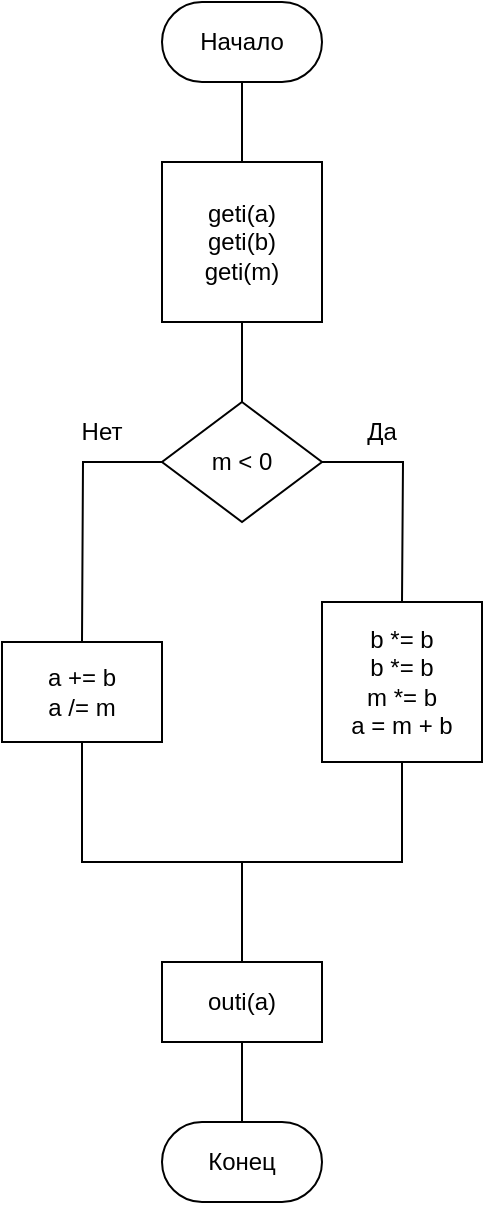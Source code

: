 <mxfile version="23.1.5" type="device">
  <diagram id="C5RBs43oDa-KdzZeNtuy" name="Page-1">
    <mxGraphModel dx="1085" dy="797" grid="1" gridSize="10" guides="1" tooltips="1" connect="1" arrows="1" fold="1" page="1" pageScale="1" pageWidth="827" pageHeight="1169" math="0" shadow="0">
      <root>
        <mxCell id="WIyWlLk6GJQsqaUBKTNV-0" />
        <mxCell id="WIyWlLk6GJQsqaUBKTNV-1" parent="WIyWlLk6GJQsqaUBKTNV-0" />
        <mxCell id="Am272emxzI2uM6hUtCL2-1" style="edgeStyle=orthogonalEdgeStyle;rounded=0;orthogonalLoop=1;jettySize=auto;html=1;endArrow=none;endFill=0;" edge="1" parent="WIyWlLk6GJQsqaUBKTNV-1" source="Am272emxzI2uM6hUtCL2-0">
          <mxGeometry relative="1" as="geometry">
            <mxPoint x="440" y="160" as="targetPoint" />
          </mxGeometry>
        </mxCell>
        <mxCell id="Am272emxzI2uM6hUtCL2-0" value="Начало" style="rounded=1;whiteSpace=wrap;html=1;arcSize=50;" vertex="1" parent="WIyWlLk6GJQsqaUBKTNV-1">
          <mxGeometry x="400" y="80" width="80" height="40" as="geometry" />
        </mxCell>
        <mxCell id="Am272emxzI2uM6hUtCL2-3" style="edgeStyle=orthogonalEdgeStyle;rounded=0;orthogonalLoop=1;jettySize=auto;html=1;endArrow=none;endFill=0;" edge="1" parent="WIyWlLk6GJQsqaUBKTNV-1" source="Am272emxzI2uM6hUtCL2-2">
          <mxGeometry relative="1" as="geometry">
            <mxPoint x="440" y="280" as="targetPoint" />
          </mxGeometry>
        </mxCell>
        <mxCell id="Am272emxzI2uM6hUtCL2-2" value="geti(a)&lt;br&gt;geti(b)&lt;br&gt;geti(m)" style="whiteSpace=wrap;html=1;aspect=fixed;" vertex="1" parent="WIyWlLk6GJQsqaUBKTNV-1">
          <mxGeometry x="400" y="160" width="80" height="80" as="geometry" />
        </mxCell>
        <mxCell id="Am272emxzI2uM6hUtCL2-5" style="edgeStyle=orthogonalEdgeStyle;rounded=0;orthogonalLoop=1;jettySize=auto;html=1;endArrow=none;endFill=0;" edge="1" parent="WIyWlLk6GJQsqaUBKTNV-1" source="Am272emxzI2uM6hUtCL2-4">
          <mxGeometry relative="1" as="geometry">
            <mxPoint x="520" y="380" as="targetPoint" />
          </mxGeometry>
        </mxCell>
        <mxCell id="Am272emxzI2uM6hUtCL2-6" style="edgeStyle=orthogonalEdgeStyle;rounded=0;orthogonalLoop=1;jettySize=auto;html=1;endArrow=none;endFill=0;" edge="1" parent="WIyWlLk6GJQsqaUBKTNV-1" source="Am272emxzI2uM6hUtCL2-4">
          <mxGeometry relative="1" as="geometry">
            <mxPoint x="360" y="400" as="targetPoint" />
          </mxGeometry>
        </mxCell>
        <mxCell id="Am272emxzI2uM6hUtCL2-4" value="m &amp;lt; 0" style="rhombus;whiteSpace=wrap;html=1;" vertex="1" parent="WIyWlLk6GJQsqaUBKTNV-1">
          <mxGeometry x="400" y="280" width="80" height="60" as="geometry" />
        </mxCell>
        <mxCell id="Am272emxzI2uM6hUtCL2-9" style="edgeStyle=orthogonalEdgeStyle;rounded=0;orthogonalLoop=1;jettySize=auto;html=1;endArrow=none;endFill=0;" edge="1" parent="WIyWlLk6GJQsqaUBKTNV-1" source="Am272emxzI2uM6hUtCL2-7">
          <mxGeometry relative="1" as="geometry">
            <mxPoint x="440" y="560" as="targetPoint" />
            <Array as="points">
              <mxPoint x="360" y="510" />
              <mxPoint x="440" y="510" />
              <mxPoint x="440" y="560" />
            </Array>
          </mxGeometry>
        </mxCell>
        <mxCell id="Am272emxzI2uM6hUtCL2-7" value="a += b&lt;br&gt;a /= m" style="rounded=0;whiteSpace=wrap;html=1;" vertex="1" parent="WIyWlLk6GJQsqaUBKTNV-1">
          <mxGeometry x="320" y="400" width="80" height="50" as="geometry" />
        </mxCell>
        <mxCell id="Am272emxzI2uM6hUtCL2-10" style="edgeStyle=orthogonalEdgeStyle;rounded=0;orthogonalLoop=1;jettySize=auto;html=1;endArrow=none;endFill=0;" edge="1" parent="WIyWlLk6GJQsqaUBKTNV-1" source="Am272emxzI2uM6hUtCL2-8">
          <mxGeometry relative="1" as="geometry">
            <mxPoint x="440" y="560" as="targetPoint" />
            <Array as="points">
              <mxPoint x="520" y="510" />
              <mxPoint x="440" y="510" />
              <mxPoint x="440" y="560" />
            </Array>
          </mxGeometry>
        </mxCell>
        <mxCell id="Am272emxzI2uM6hUtCL2-8" value="b *= b&lt;br&gt;b *= b&lt;br&gt;m *= b&lt;br&gt;a = m + b" style="rounded=0;whiteSpace=wrap;html=1;" vertex="1" parent="WIyWlLk6GJQsqaUBKTNV-1">
          <mxGeometry x="480" y="380" width="80" height="80" as="geometry" />
        </mxCell>
        <mxCell id="Am272emxzI2uM6hUtCL2-13" style="edgeStyle=orthogonalEdgeStyle;rounded=0;orthogonalLoop=1;jettySize=auto;html=1;entryX=0.5;entryY=0;entryDx=0;entryDy=0;endArrow=none;endFill=0;" edge="1" parent="WIyWlLk6GJQsqaUBKTNV-1" source="Am272emxzI2uM6hUtCL2-11" target="Am272emxzI2uM6hUtCL2-12">
          <mxGeometry relative="1" as="geometry" />
        </mxCell>
        <mxCell id="Am272emxzI2uM6hUtCL2-11" value="outi(a)" style="rounded=0;whiteSpace=wrap;html=1;" vertex="1" parent="WIyWlLk6GJQsqaUBKTNV-1">
          <mxGeometry x="400" y="560" width="80" height="40" as="geometry" />
        </mxCell>
        <mxCell id="Am272emxzI2uM6hUtCL2-12" value="Конец" style="rounded=1;whiteSpace=wrap;html=1;arcSize=50;" vertex="1" parent="WIyWlLk6GJQsqaUBKTNV-1">
          <mxGeometry x="400" y="640" width="80" height="40" as="geometry" />
        </mxCell>
        <mxCell id="Am272emxzI2uM6hUtCL2-14" value="Да" style="text;html=1;align=center;verticalAlign=middle;whiteSpace=wrap;rounded=0;" vertex="1" parent="WIyWlLk6GJQsqaUBKTNV-1">
          <mxGeometry x="480" y="280" width="60" height="30" as="geometry" />
        </mxCell>
        <mxCell id="Am272emxzI2uM6hUtCL2-15" value="Нет" style="text;html=1;align=center;verticalAlign=middle;whiteSpace=wrap;rounded=0;" vertex="1" parent="WIyWlLk6GJQsqaUBKTNV-1">
          <mxGeometry x="340" y="280" width="60" height="30" as="geometry" />
        </mxCell>
      </root>
    </mxGraphModel>
  </diagram>
</mxfile>
